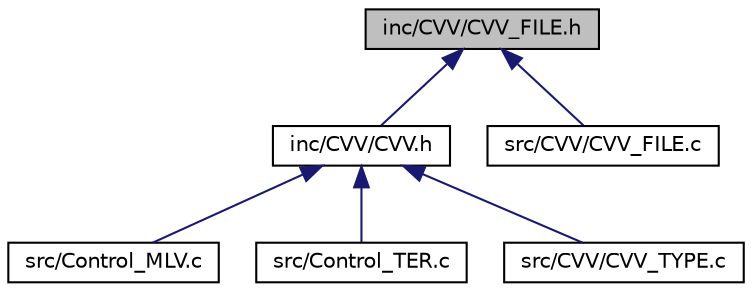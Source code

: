 digraph "inc/CVV/CVV_FILE.h"
{
 // LATEX_PDF_SIZE
  edge [fontname="Helvetica",fontsize="10",labelfontname="Helvetica",labelfontsize="10"];
  node [fontname="Helvetica",fontsize="10",shape=record];
  Node1 [label="inc/CVV/CVV_FILE.h",height=0.2,width=0.4,color="black", fillcolor="grey75", style="filled", fontcolor="black",tooltip=" "];
  Node1 -> Node2 [dir="back",color="midnightblue",fontsize="10",style="solid",fontname="Helvetica"];
  Node2 [label="inc/CVV/CVV.h",height=0.2,width=0.4,color="black", fillcolor="white", style="filled",URL="$CVV_8h.html",tooltip=" "];
  Node2 -> Node3 [dir="back",color="midnightblue",fontsize="10",style="solid",fontname="Helvetica"];
  Node3 [label="src/Control_MLV.c",height=0.2,width=0.4,color="black", fillcolor="white", style="filled",URL="$Control__MLV_8c.html",tooltip=" "];
  Node2 -> Node4 [dir="back",color="midnightblue",fontsize="10",style="solid",fontname="Helvetica"];
  Node4 [label="src/Control_TER.c",height=0.2,width=0.4,color="black", fillcolor="white", style="filled",URL="$Control__TER_8c.html",tooltip=" "];
  Node2 -> Node5 [dir="back",color="midnightblue",fontsize="10",style="solid",fontname="Helvetica"];
  Node5 [label="src/CVV/CVV_TYPE.c",height=0.2,width=0.4,color="black", fillcolor="white", style="filled",URL="$CVV__TYPE_8c.html",tooltip=" "];
  Node1 -> Node6 [dir="back",color="midnightblue",fontsize="10",style="solid",fontname="Helvetica"];
  Node6 [label="src/CVV/CVV_FILE.c",height=0.2,width=0.4,color="black", fillcolor="white", style="filled",URL="$CVV__FILE_8c.html",tooltip=" "];
}

